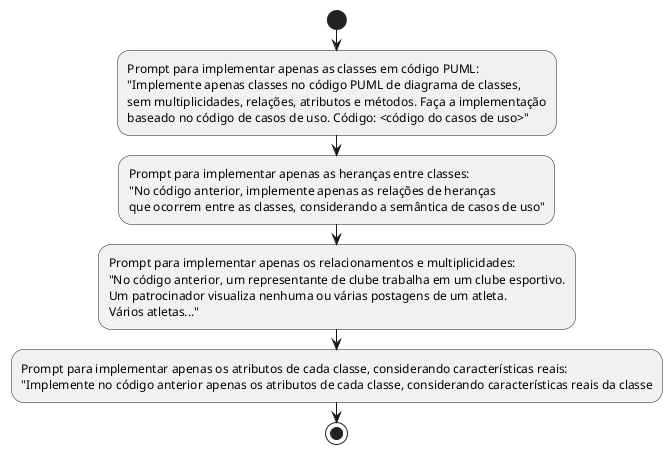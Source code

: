 @startuml
skinparam linetype ortho
skinparam shadowing false
skinparam monochrome true

start

:Prompt para implementar apenas as classes em código PUML:\n"Implemente apenas classes no código PUML de diagrama de classes,\nsem multiplicidades, relações, atributos e métodos. Faça a implementação\nbaseado no código de casos de uso. Código: <código do casos de uso>";
:Prompt para implementar apenas as heranças entre classes:\n"No código anterior, implemente apenas as relações de heranças\nque ocorrem entre as classes, considerando a semântica de casos de uso";
:Prompt para implementar apenas os relacionamentos e multiplicidades:\n"No código anterior, um representante de clube trabalha em um clube esportivo.\nUm patrocinador visualiza nenhuma ou várias postagens de um atleta.\nVários atletas...";
:Prompt para implementar apenas os atributos de cada classe, considerando características reais:\n"Implemente no código anterior apenas os atributos de cada classe, considerando características reais da classe;

stop
@enduml